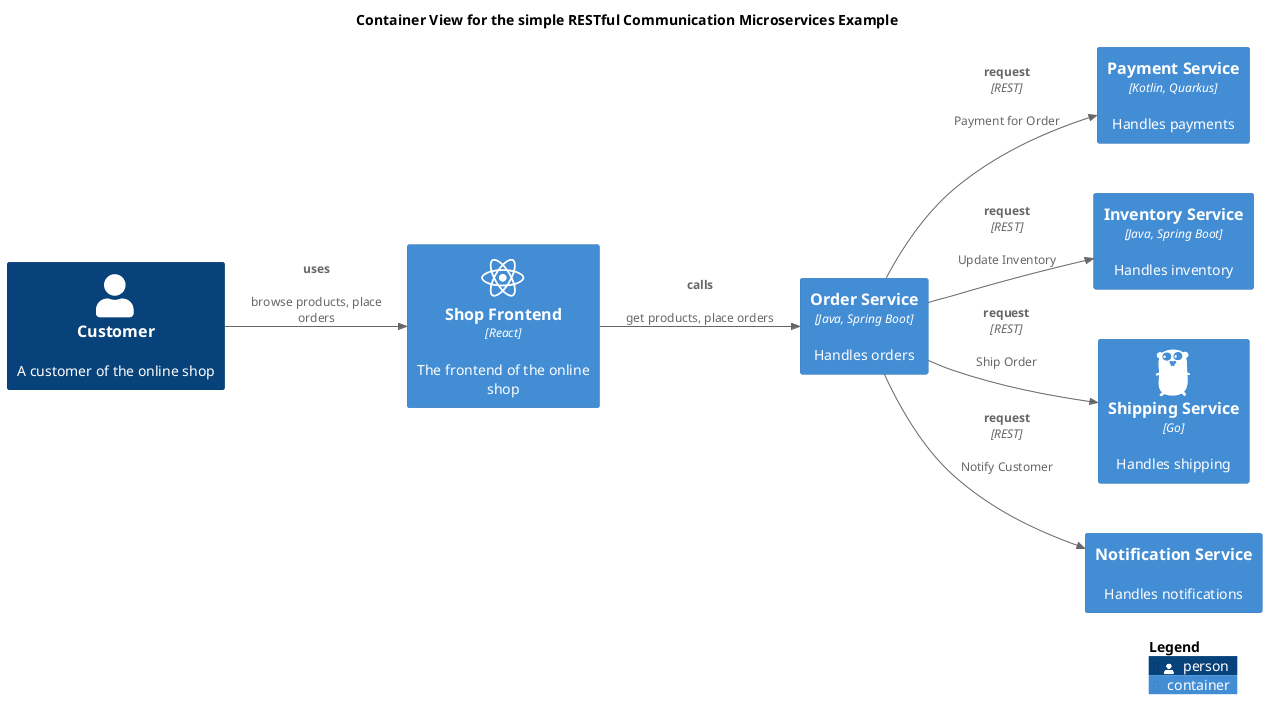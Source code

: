@startuml simple-restful-container-view
!include <C4/C4_Container.puml>
!include <awslib14/AWSCommon>
!include <awslib14/AWSC4Integration>
!include <azure/AzureCommon>
!include <azure/AzureC4Integration>
!include <tupadr3/common>
!include <tupadr3/font-awesome-5/react>
!include <tupadr3/devicons2/go>


LAYOUT_LEFT_RIGHT()



skinparam nodesep 50
skinparam ranksep 50
title Container View for the simple RESTful Communication Microservices Example
Container(softwareDevelopment_architecture_example_microservices_paymentService, "Payment Service", $descr="Handles payments", $techn="Kotlin, Quarkus")
Container(softwareDevelopment_architecture_example_microservices_inventoryService, "Inventory Service", $descr="Handles inventory", $techn="Java, Spring Boot")
Container(softwareDevelopment_architecture_example_microservices_shippingService, "Shipping Service", $descr="Handles shipping", $techn="Go", $sprite="go")
Container(softwareDevelopment_architecture_example_microservices_shopFrontend, "Shop Frontend", $descr="The frontend of the online shop", $techn="React", $sprite="react")
Container(softwareDevelopment_architecture_example_microservices_notificationService, "Notification Service", $descr="Handles notifications")
Person(softwareDevelopment_architecture_example_microservices_customer, "Customer", $descr="A customer of the online shop")
Container(softwareDevelopment_architecture_example_microservices_orderService, "Order Service", $descr="Handles orders", $techn="Java, Spring Boot")
Rel(softwareDevelopment_architecture_example_microservices_orderService, softwareDevelopment_architecture_example_microservices_paymentService, "request", $descr="Payment for Order", $techn="REST")
Rel(softwareDevelopment_architecture_example_microservices_orderService, softwareDevelopment_architecture_example_microservices_notificationService, "request", $descr="Notify Customer", $techn="REST")
Rel(softwareDevelopment_architecture_example_microservices_shopFrontend, softwareDevelopment_architecture_example_microservices_orderService, "calls", $descr="get products, place orders")
Rel(softwareDevelopment_architecture_example_microservices_orderService, softwareDevelopment_architecture_example_microservices_shippingService, "request", $descr="Ship Order", $techn="REST")
Rel(softwareDevelopment_architecture_example_microservices_customer, softwareDevelopment_architecture_example_microservices_shopFrontend, "uses", $descr="browse products, place orders")
Rel(softwareDevelopment_architecture_example_microservices_orderService, softwareDevelopment_architecture_example_microservices_inventoryService, "request", $descr="Update Inventory", $techn="REST")
SHOW_LEGEND()
@enduml
